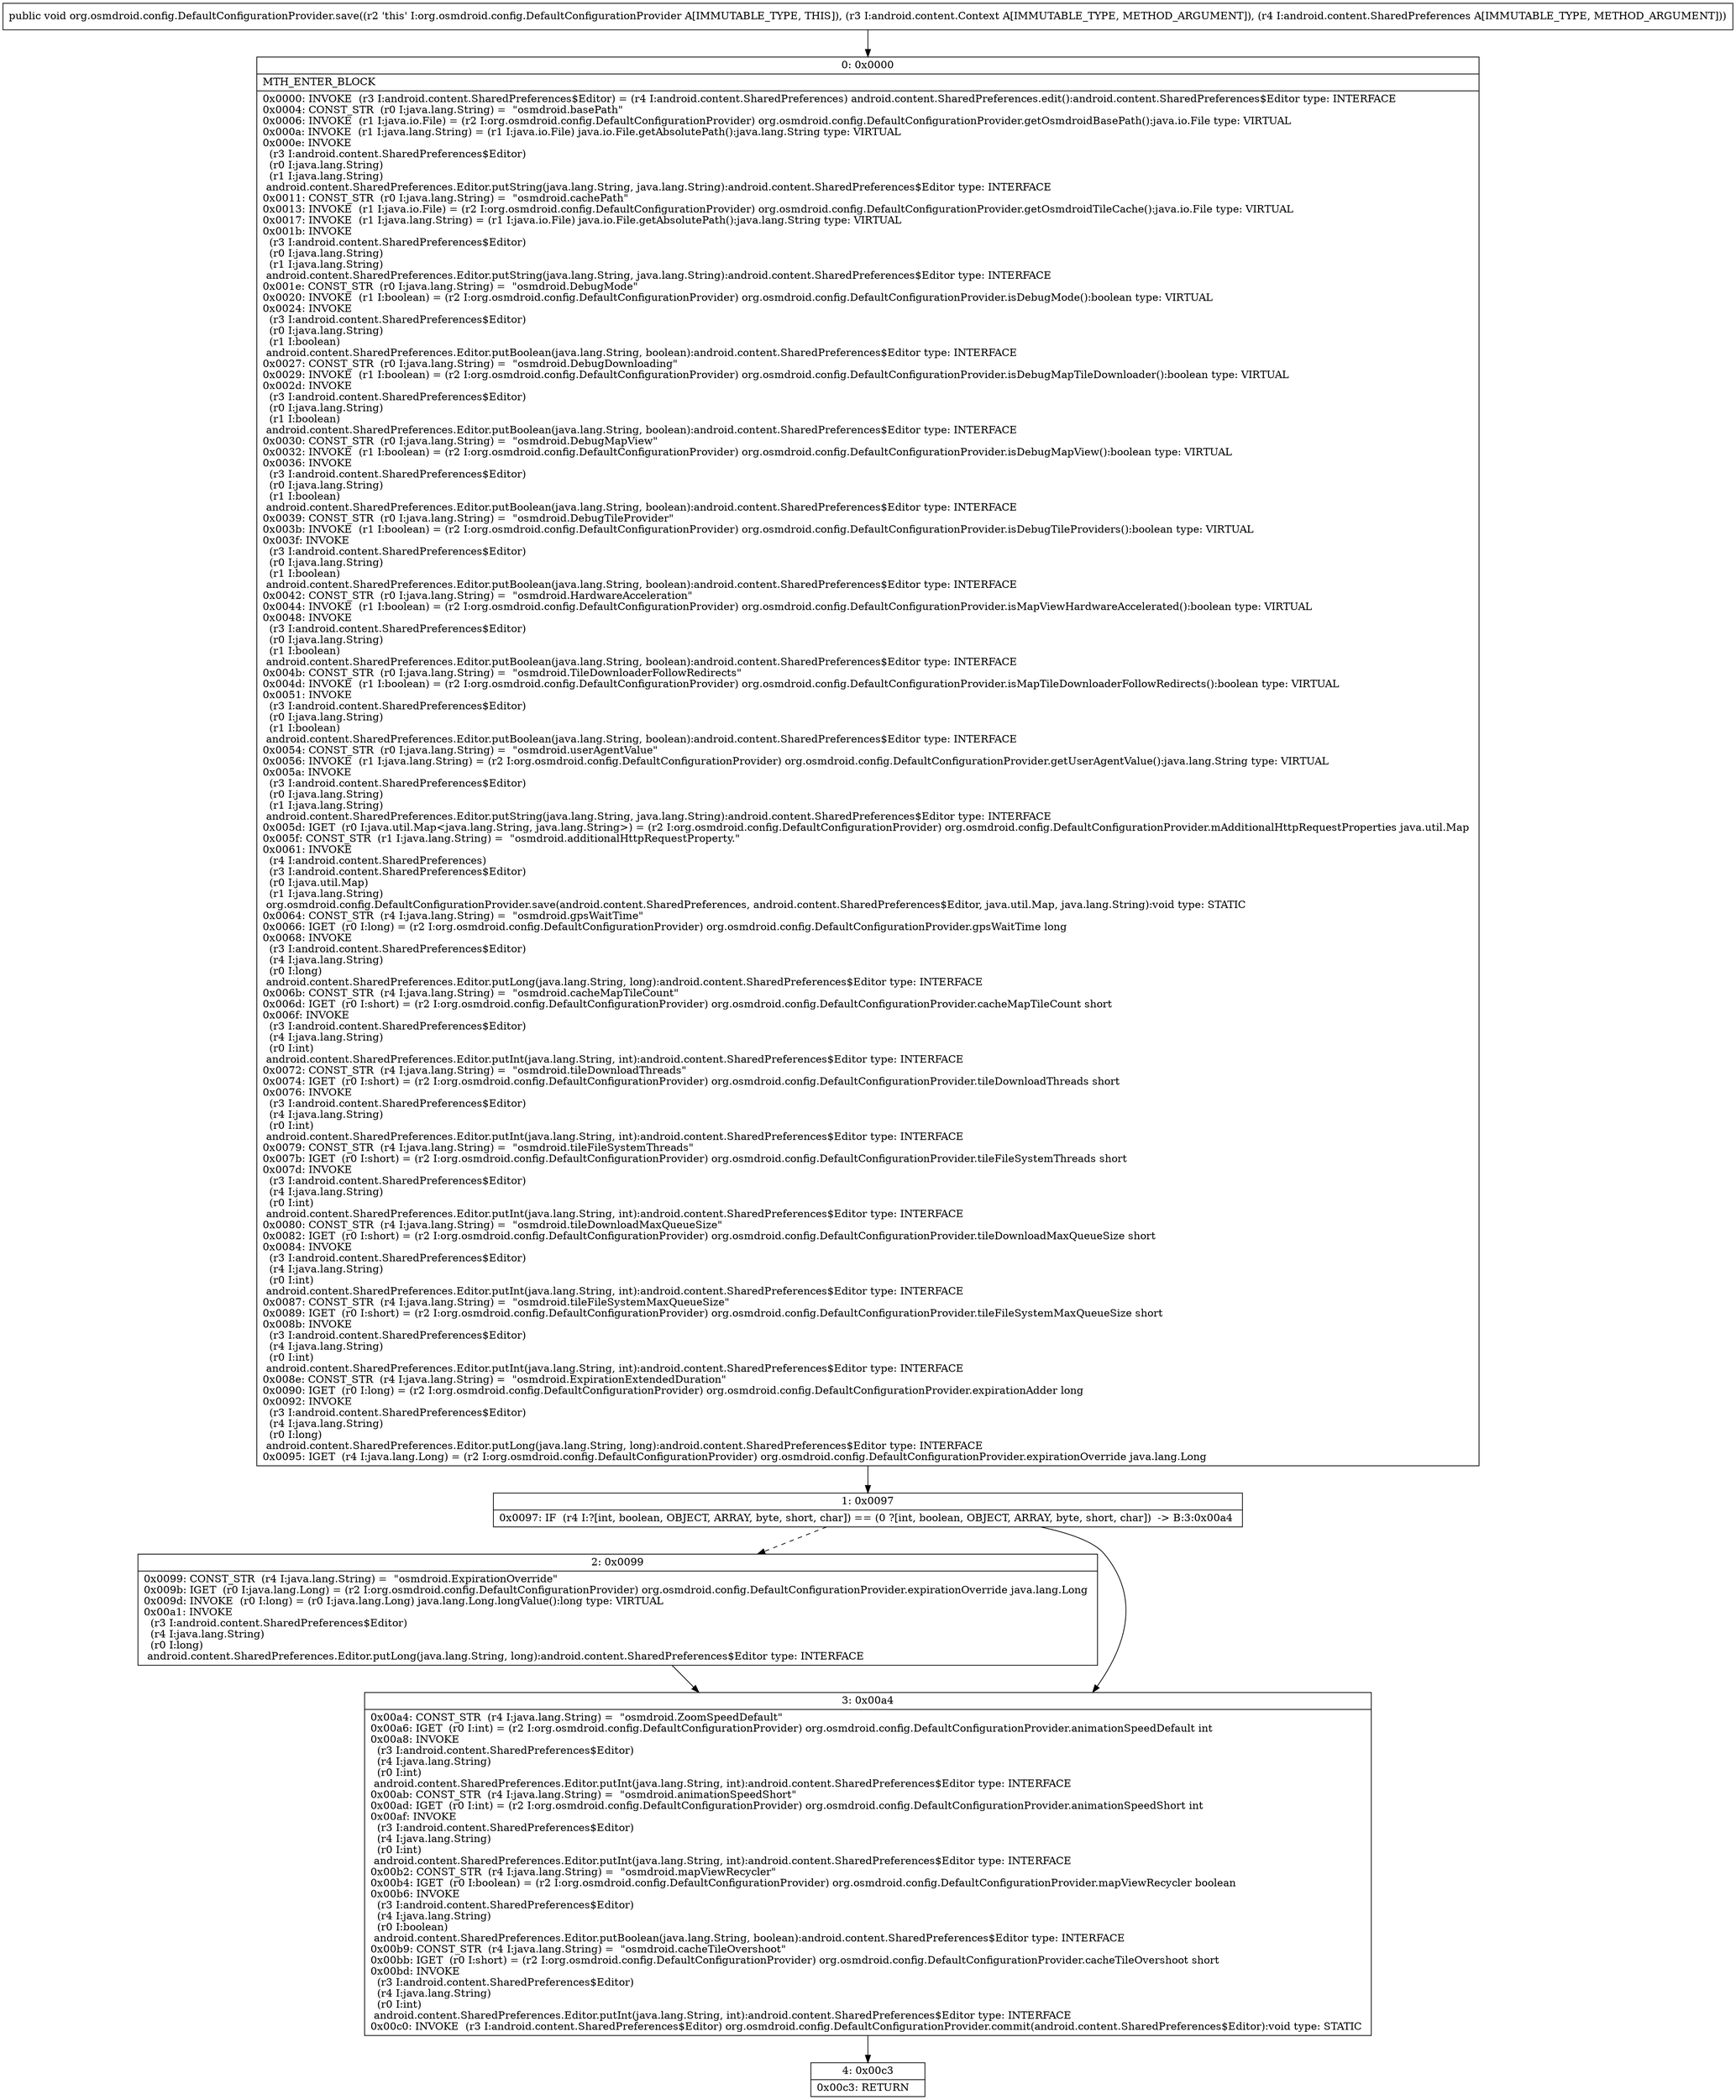 digraph "CFG fororg.osmdroid.config.DefaultConfigurationProvider.save(Landroid\/content\/Context;Landroid\/content\/SharedPreferences;)V" {
Node_0 [shape=record,label="{0\:\ 0x0000|MTH_ENTER_BLOCK\l|0x0000: INVOKE  (r3 I:android.content.SharedPreferences$Editor) = (r4 I:android.content.SharedPreferences) android.content.SharedPreferences.edit():android.content.SharedPreferences$Editor type: INTERFACE \l0x0004: CONST_STR  (r0 I:java.lang.String) =  \"osmdroid.basePath\" \l0x0006: INVOKE  (r1 I:java.io.File) = (r2 I:org.osmdroid.config.DefaultConfigurationProvider) org.osmdroid.config.DefaultConfigurationProvider.getOsmdroidBasePath():java.io.File type: VIRTUAL \l0x000a: INVOKE  (r1 I:java.lang.String) = (r1 I:java.io.File) java.io.File.getAbsolutePath():java.lang.String type: VIRTUAL \l0x000e: INVOKE  \l  (r3 I:android.content.SharedPreferences$Editor)\l  (r0 I:java.lang.String)\l  (r1 I:java.lang.String)\l android.content.SharedPreferences.Editor.putString(java.lang.String, java.lang.String):android.content.SharedPreferences$Editor type: INTERFACE \l0x0011: CONST_STR  (r0 I:java.lang.String) =  \"osmdroid.cachePath\" \l0x0013: INVOKE  (r1 I:java.io.File) = (r2 I:org.osmdroid.config.DefaultConfigurationProvider) org.osmdroid.config.DefaultConfigurationProvider.getOsmdroidTileCache():java.io.File type: VIRTUAL \l0x0017: INVOKE  (r1 I:java.lang.String) = (r1 I:java.io.File) java.io.File.getAbsolutePath():java.lang.String type: VIRTUAL \l0x001b: INVOKE  \l  (r3 I:android.content.SharedPreferences$Editor)\l  (r0 I:java.lang.String)\l  (r1 I:java.lang.String)\l android.content.SharedPreferences.Editor.putString(java.lang.String, java.lang.String):android.content.SharedPreferences$Editor type: INTERFACE \l0x001e: CONST_STR  (r0 I:java.lang.String) =  \"osmdroid.DebugMode\" \l0x0020: INVOKE  (r1 I:boolean) = (r2 I:org.osmdroid.config.DefaultConfigurationProvider) org.osmdroid.config.DefaultConfigurationProvider.isDebugMode():boolean type: VIRTUAL \l0x0024: INVOKE  \l  (r3 I:android.content.SharedPreferences$Editor)\l  (r0 I:java.lang.String)\l  (r1 I:boolean)\l android.content.SharedPreferences.Editor.putBoolean(java.lang.String, boolean):android.content.SharedPreferences$Editor type: INTERFACE \l0x0027: CONST_STR  (r0 I:java.lang.String) =  \"osmdroid.DebugDownloading\" \l0x0029: INVOKE  (r1 I:boolean) = (r2 I:org.osmdroid.config.DefaultConfigurationProvider) org.osmdroid.config.DefaultConfigurationProvider.isDebugMapTileDownloader():boolean type: VIRTUAL \l0x002d: INVOKE  \l  (r3 I:android.content.SharedPreferences$Editor)\l  (r0 I:java.lang.String)\l  (r1 I:boolean)\l android.content.SharedPreferences.Editor.putBoolean(java.lang.String, boolean):android.content.SharedPreferences$Editor type: INTERFACE \l0x0030: CONST_STR  (r0 I:java.lang.String) =  \"osmdroid.DebugMapView\" \l0x0032: INVOKE  (r1 I:boolean) = (r2 I:org.osmdroid.config.DefaultConfigurationProvider) org.osmdroid.config.DefaultConfigurationProvider.isDebugMapView():boolean type: VIRTUAL \l0x0036: INVOKE  \l  (r3 I:android.content.SharedPreferences$Editor)\l  (r0 I:java.lang.String)\l  (r1 I:boolean)\l android.content.SharedPreferences.Editor.putBoolean(java.lang.String, boolean):android.content.SharedPreferences$Editor type: INTERFACE \l0x0039: CONST_STR  (r0 I:java.lang.String) =  \"osmdroid.DebugTileProvider\" \l0x003b: INVOKE  (r1 I:boolean) = (r2 I:org.osmdroid.config.DefaultConfigurationProvider) org.osmdroid.config.DefaultConfigurationProvider.isDebugTileProviders():boolean type: VIRTUAL \l0x003f: INVOKE  \l  (r3 I:android.content.SharedPreferences$Editor)\l  (r0 I:java.lang.String)\l  (r1 I:boolean)\l android.content.SharedPreferences.Editor.putBoolean(java.lang.String, boolean):android.content.SharedPreferences$Editor type: INTERFACE \l0x0042: CONST_STR  (r0 I:java.lang.String) =  \"osmdroid.HardwareAcceleration\" \l0x0044: INVOKE  (r1 I:boolean) = (r2 I:org.osmdroid.config.DefaultConfigurationProvider) org.osmdroid.config.DefaultConfigurationProvider.isMapViewHardwareAccelerated():boolean type: VIRTUAL \l0x0048: INVOKE  \l  (r3 I:android.content.SharedPreferences$Editor)\l  (r0 I:java.lang.String)\l  (r1 I:boolean)\l android.content.SharedPreferences.Editor.putBoolean(java.lang.String, boolean):android.content.SharedPreferences$Editor type: INTERFACE \l0x004b: CONST_STR  (r0 I:java.lang.String) =  \"osmdroid.TileDownloaderFollowRedirects\" \l0x004d: INVOKE  (r1 I:boolean) = (r2 I:org.osmdroid.config.DefaultConfigurationProvider) org.osmdroid.config.DefaultConfigurationProvider.isMapTileDownloaderFollowRedirects():boolean type: VIRTUAL \l0x0051: INVOKE  \l  (r3 I:android.content.SharedPreferences$Editor)\l  (r0 I:java.lang.String)\l  (r1 I:boolean)\l android.content.SharedPreferences.Editor.putBoolean(java.lang.String, boolean):android.content.SharedPreferences$Editor type: INTERFACE \l0x0054: CONST_STR  (r0 I:java.lang.String) =  \"osmdroid.userAgentValue\" \l0x0056: INVOKE  (r1 I:java.lang.String) = (r2 I:org.osmdroid.config.DefaultConfigurationProvider) org.osmdroid.config.DefaultConfigurationProvider.getUserAgentValue():java.lang.String type: VIRTUAL \l0x005a: INVOKE  \l  (r3 I:android.content.SharedPreferences$Editor)\l  (r0 I:java.lang.String)\l  (r1 I:java.lang.String)\l android.content.SharedPreferences.Editor.putString(java.lang.String, java.lang.String):android.content.SharedPreferences$Editor type: INTERFACE \l0x005d: IGET  (r0 I:java.util.Map\<java.lang.String, java.lang.String\>) = (r2 I:org.osmdroid.config.DefaultConfigurationProvider) org.osmdroid.config.DefaultConfigurationProvider.mAdditionalHttpRequestProperties java.util.Map \l0x005f: CONST_STR  (r1 I:java.lang.String) =  \"osmdroid.additionalHttpRequestProperty.\" \l0x0061: INVOKE  \l  (r4 I:android.content.SharedPreferences)\l  (r3 I:android.content.SharedPreferences$Editor)\l  (r0 I:java.util.Map)\l  (r1 I:java.lang.String)\l org.osmdroid.config.DefaultConfigurationProvider.save(android.content.SharedPreferences, android.content.SharedPreferences$Editor, java.util.Map, java.lang.String):void type: STATIC \l0x0064: CONST_STR  (r4 I:java.lang.String) =  \"osmdroid.gpsWaitTime\" \l0x0066: IGET  (r0 I:long) = (r2 I:org.osmdroid.config.DefaultConfigurationProvider) org.osmdroid.config.DefaultConfigurationProvider.gpsWaitTime long \l0x0068: INVOKE  \l  (r3 I:android.content.SharedPreferences$Editor)\l  (r4 I:java.lang.String)\l  (r0 I:long)\l android.content.SharedPreferences.Editor.putLong(java.lang.String, long):android.content.SharedPreferences$Editor type: INTERFACE \l0x006b: CONST_STR  (r4 I:java.lang.String) =  \"osmdroid.cacheMapTileCount\" \l0x006d: IGET  (r0 I:short) = (r2 I:org.osmdroid.config.DefaultConfigurationProvider) org.osmdroid.config.DefaultConfigurationProvider.cacheMapTileCount short \l0x006f: INVOKE  \l  (r3 I:android.content.SharedPreferences$Editor)\l  (r4 I:java.lang.String)\l  (r0 I:int)\l android.content.SharedPreferences.Editor.putInt(java.lang.String, int):android.content.SharedPreferences$Editor type: INTERFACE \l0x0072: CONST_STR  (r4 I:java.lang.String) =  \"osmdroid.tileDownloadThreads\" \l0x0074: IGET  (r0 I:short) = (r2 I:org.osmdroid.config.DefaultConfigurationProvider) org.osmdroid.config.DefaultConfigurationProvider.tileDownloadThreads short \l0x0076: INVOKE  \l  (r3 I:android.content.SharedPreferences$Editor)\l  (r4 I:java.lang.String)\l  (r0 I:int)\l android.content.SharedPreferences.Editor.putInt(java.lang.String, int):android.content.SharedPreferences$Editor type: INTERFACE \l0x0079: CONST_STR  (r4 I:java.lang.String) =  \"osmdroid.tileFileSystemThreads\" \l0x007b: IGET  (r0 I:short) = (r2 I:org.osmdroid.config.DefaultConfigurationProvider) org.osmdroid.config.DefaultConfigurationProvider.tileFileSystemThreads short \l0x007d: INVOKE  \l  (r3 I:android.content.SharedPreferences$Editor)\l  (r4 I:java.lang.String)\l  (r0 I:int)\l android.content.SharedPreferences.Editor.putInt(java.lang.String, int):android.content.SharedPreferences$Editor type: INTERFACE \l0x0080: CONST_STR  (r4 I:java.lang.String) =  \"osmdroid.tileDownloadMaxQueueSize\" \l0x0082: IGET  (r0 I:short) = (r2 I:org.osmdroid.config.DefaultConfigurationProvider) org.osmdroid.config.DefaultConfigurationProvider.tileDownloadMaxQueueSize short \l0x0084: INVOKE  \l  (r3 I:android.content.SharedPreferences$Editor)\l  (r4 I:java.lang.String)\l  (r0 I:int)\l android.content.SharedPreferences.Editor.putInt(java.lang.String, int):android.content.SharedPreferences$Editor type: INTERFACE \l0x0087: CONST_STR  (r4 I:java.lang.String) =  \"osmdroid.tileFileSystemMaxQueueSize\" \l0x0089: IGET  (r0 I:short) = (r2 I:org.osmdroid.config.DefaultConfigurationProvider) org.osmdroid.config.DefaultConfigurationProvider.tileFileSystemMaxQueueSize short \l0x008b: INVOKE  \l  (r3 I:android.content.SharedPreferences$Editor)\l  (r4 I:java.lang.String)\l  (r0 I:int)\l android.content.SharedPreferences.Editor.putInt(java.lang.String, int):android.content.SharedPreferences$Editor type: INTERFACE \l0x008e: CONST_STR  (r4 I:java.lang.String) =  \"osmdroid.ExpirationExtendedDuration\" \l0x0090: IGET  (r0 I:long) = (r2 I:org.osmdroid.config.DefaultConfigurationProvider) org.osmdroid.config.DefaultConfigurationProvider.expirationAdder long \l0x0092: INVOKE  \l  (r3 I:android.content.SharedPreferences$Editor)\l  (r4 I:java.lang.String)\l  (r0 I:long)\l android.content.SharedPreferences.Editor.putLong(java.lang.String, long):android.content.SharedPreferences$Editor type: INTERFACE \l0x0095: IGET  (r4 I:java.lang.Long) = (r2 I:org.osmdroid.config.DefaultConfigurationProvider) org.osmdroid.config.DefaultConfigurationProvider.expirationOverride java.lang.Long \l}"];
Node_1 [shape=record,label="{1\:\ 0x0097|0x0097: IF  (r4 I:?[int, boolean, OBJECT, ARRAY, byte, short, char]) == (0 ?[int, boolean, OBJECT, ARRAY, byte, short, char])  \-\> B:3:0x00a4 \l}"];
Node_2 [shape=record,label="{2\:\ 0x0099|0x0099: CONST_STR  (r4 I:java.lang.String) =  \"osmdroid.ExpirationOverride\" \l0x009b: IGET  (r0 I:java.lang.Long) = (r2 I:org.osmdroid.config.DefaultConfigurationProvider) org.osmdroid.config.DefaultConfigurationProvider.expirationOverride java.lang.Long \l0x009d: INVOKE  (r0 I:long) = (r0 I:java.lang.Long) java.lang.Long.longValue():long type: VIRTUAL \l0x00a1: INVOKE  \l  (r3 I:android.content.SharedPreferences$Editor)\l  (r4 I:java.lang.String)\l  (r0 I:long)\l android.content.SharedPreferences.Editor.putLong(java.lang.String, long):android.content.SharedPreferences$Editor type: INTERFACE \l}"];
Node_3 [shape=record,label="{3\:\ 0x00a4|0x00a4: CONST_STR  (r4 I:java.lang.String) =  \"osmdroid.ZoomSpeedDefault\" \l0x00a6: IGET  (r0 I:int) = (r2 I:org.osmdroid.config.DefaultConfigurationProvider) org.osmdroid.config.DefaultConfigurationProvider.animationSpeedDefault int \l0x00a8: INVOKE  \l  (r3 I:android.content.SharedPreferences$Editor)\l  (r4 I:java.lang.String)\l  (r0 I:int)\l android.content.SharedPreferences.Editor.putInt(java.lang.String, int):android.content.SharedPreferences$Editor type: INTERFACE \l0x00ab: CONST_STR  (r4 I:java.lang.String) =  \"osmdroid.animationSpeedShort\" \l0x00ad: IGET  (r0 I:int) = (r2 I:org.osmdroid.config.DefaultConfigurationProvider) org.osmdroid.config.DefaultConfigurationProvider.animationSpeedShort int \l0x00af: INVOKE  \l  (r3 I:android.content.SharedPreferences$Editor)\l  (r4 I:java.lang.String)\l  (r0 I:int)\l android.content.SharedPreferences.Editor.putInt(java.lang.String, int):android.content.SharedPreferences$Editor type: INTERFACE \l0x00b2: CONST_STR  (r4 I:java.lang.String) =  \"osmdroid.mapViewRecycler\" \l0x00b4: IGET  (r0 I:boolean) = (r2 I:org.osmdroid.config.DefaultConfigurationProvider) org.osmdroid.config.DefaultConfigurationProvider.mapViewRecycler boolean \l0x00b6: INVOKE  \l  (r3 I:android.content.SharedPreferences$Editor)\l  (r4 I:java.lang.String)\l  (r0 I:boolean)\l android.content.SharedPreferences.Editor.putBoolean(java.lang.String, boolean):android.content.SharedPreferences$Editor type: INTERFACE \l0x00b9: CONST_STR  (r4 I:java.lang.String) =  \"osmdroid.cacheTileOvershoot\" \l0x00bb: IGET  (r0 I:short) = (r2 I:org.osmdroid.config.DefaultConfigurationProvider) org.osmdroid.config.DefaultConfigurationProvider.cacheTileOvershoot short \l0x00bd: INVOKE  \l  (r3 I:android.content.SharedPreferences$Editor)\l  (r4 I:java.lang.String)\l  (r0 I:int)\l android.content.SharedPreferences.Editor.putInt(java.lang.String, int):android.content.SharedPreferences$Editor type: INTERFACE \l0x00c0: INVOKE  (r3 I:android.content.SharedPreferences$Editor) org.osmdroid.config.DefaultConfigurationProvider.commit(android.content.SharedPreferences$Editor):void type: STATIC \l}"];
Node_4 [shape=record,label="{4\:\ 0x00c3|0x00c3: RETURN   \l}"];
MethodNode[shape=record,label="{public void org.osmdroid.config.DefaultConfigurationProvider.save((r2 'this' I:org.osmdroid.config.DefaultConfigurationProvider A[IMMUTABLE_TYPE, THIS]), (r3 I:android.content.Context A[IMMUTABLE_TYPE, METHOD_ARGUMENT]), (r4 I:android.content.SharedPreferences A[IMMUTABLE_TYPE, METHOD_ARGUMENT])) }"];
MethodNode -> Node_0;
Node_0 -> Node_1;
Node_1 -> Node_2[style=dashed];
Node_1 -> Node_3;
Node_2 -> Node_3;
Node_3 -> Node_4;
}


